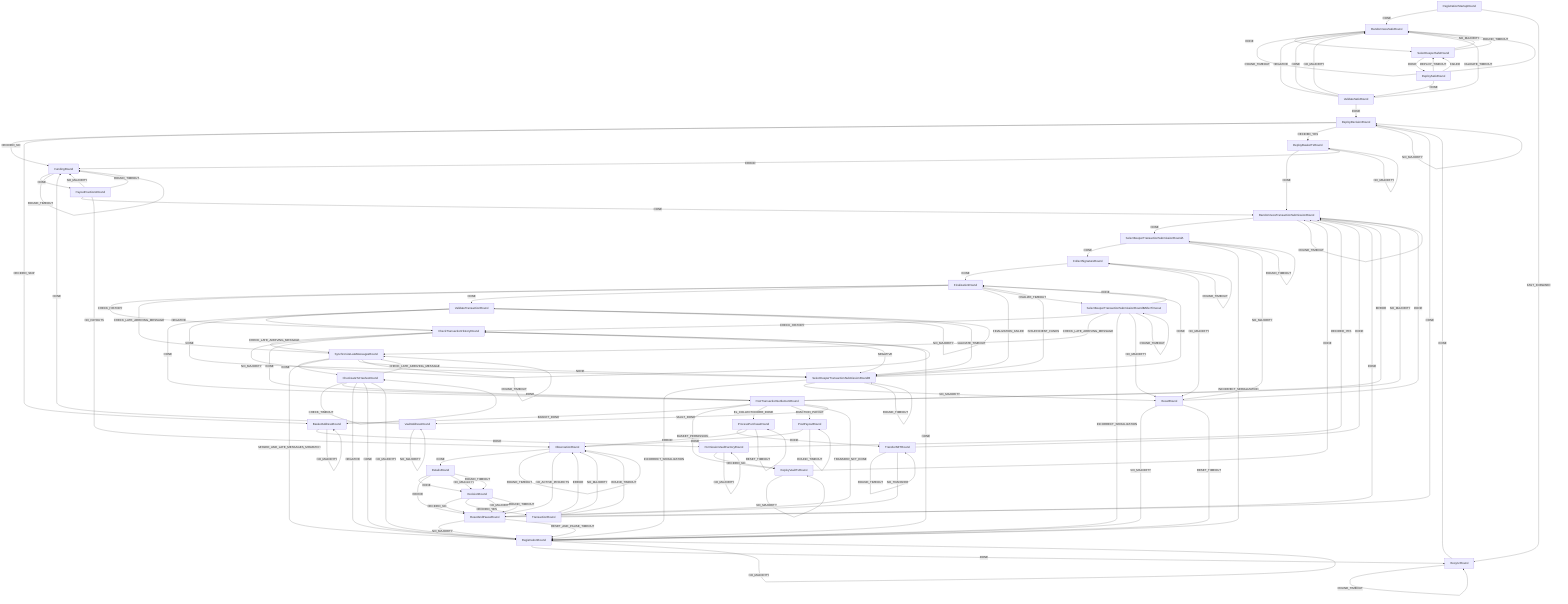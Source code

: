 graph TD
  RegistrationStartupRound
  BasketAddressRound
  CheckLateTxHashesRound
  CheckTransactionHistoryRound
  CollectSignatureRound
  DecisionRound
  DeployBasketTxRound
  DeployDecisionRound
  DeploySafeRound
  DeployVaultTxRound
  DetailsRound
  FinalizationRound
  FundingRound
  ObservationRound
  PayoutFractionsRound
  PermissionVaultFactoryRound
  PostPayoutRound
  PostTransactionSettlementRound
  ProcessPurchaseRound
  RandomnessSafeRound
  RandomnessTransactionSubmissionRound
  RegistrationRound
  RegistrationStartupRound
  ResetAndPauseRound
  ResetRound
  ResyncRound
  SelectKeeperSafeRound
  SelectKeeperTransactionSubmissionRoundA
  SelectKeeperTransactionSubmissionRoundB
  SelectKeeperTransactionSubmissionRoundBAfterTimeout
  SynchronizeLateMessagesRound
  TransactionRound
  TransferNFTRound
  ValidateSafeRound
  ValidateTransactionRound
  VaultAddressRound
  BasketAddressRound -->|DONE| PermissionVaultFactoryRound
  BasketAddressRound -->|ERROR| BasketAddressRound
  BasketAddressRound -->|NO_MAJORITY| BasketAddressRound
  CheckLateTxHashesRound -->|CHECK_LATE_ARRIVING_MESSAGE| SynchronizeLateMessagesRound
  CheckLateTxHashesRound -->|CHECK_TIMEOUT| CheckLateTxHashesRound
  CheckLateTxHashesRound -->|DONE| PostTransactionSettlementRound
  CheckLateTxHashesRound -->|NEGATIVE| RegistrationRound
  CheckLateTxHashesRound -->|NONE| RegistrationRound
  CheckLateTxHashesRound -->|NO_MAJORITY| RegistrationRound
  CheckTransactionHistoryRound -->|CHECK_LATE_ARRIVING_MESSAGE| SynchronizeLateMessagesRound
  CheckTransactionHistoryRound -->|CHECK_TIMEOUT| CheckTransactionHistoryRound
  CheckTransactionHistoryRound -->|DONE| PostTransactionSettlementRound
  CheckTransactionHistoryRound -->|NEGATIVE| SelectKeeperTransactionSubmissionRoundB
  CheckTransactionHistoryRound -->|NONE| RegistrationRound
  CheckTransactionHistoryRound -->|NO_MAJORITY| CheckTransactionHistoryRound
  CollectSignatureRound -->|DONE| FinalizationRound
  CollectSignatureRound -->|NO_MAJORITY| ResetRound
  CollectSignatureRound -->|ROUND_TIMEOUT| CollectSignatureRound
  DecisionRound -->|DECIDED_NO| ResetAndPauseRound
  DecisionRound -->|DECIDED_YES| TransactionRound
  DecisionRound -->|NO_MAJORITY| ResetAndPauseRound
  DecisionRound -->|ROUND_TIMEOUT| ResetAndPauseRound
  DeployBasketTxRound -->|DONE| RandomnessTransactionSubmissionRound
  DeployBasketTxRound -->|ERROR| FundingRound
  DeployBasketTxRound -->|NO_MAJORITY| DeployBasketTxRound
  DeployDecisionRound -->|DECIDED_NO| FundingRound
  DeployDecisionRound -->|DECIDED_SKIP| BasketAddressRound
  DeployDecisionRound -->|DECIDED_YES| DeployBasketTxRound
  DeployDecisionRound -->|NO_MAJORITY| DeployDecisionRound
  DeploySafeRound -->|DEPLOY_TIMEOUT| SelectKeeperSafeRound
  DeploySafeRound -->|DONE| ValidateSafeRound
  DeploySafeRound -->|FAILED| SelectKeeperSafeRound
  DeployVaultTxRound -->|DONE| RandomnessTransactionSubmissionRound
  DeployVaultTxRound -->|ERROR| DeployVaultTxRound
  DeployVaultTxRound -->|NO_MAJORITY| DeployVaultTxRound
  DetailsRound -->|DONE| DecisionRound
  DetailsRound -->|ERROR| ResetAndPauseRound
  DetailsRound -->|NO_MAJORITY| DecisionRound
  DetailsRound -->|ROUND_TIMEOUT| DecisionRound
  FinalizationRound -->|CHECK_HISTORY| CheckTransactionHistoryRound
  FinalizationRound -->|CHECK_LATE_ARRIVING_MESSAGE| SynchronizeLateMessagesRound
  FinalizationRound -->|DONE| ValidateTransactionRound
  FinalizationRound -->|FINALIZATION_FAILED| SelectKeeperTransactionSubmissionRoundB
  FinalizationRound -->|FINALIZE_TIMEOUT| SelectKeeperTransactionSubmissionRoundBAfterTimeout
  FinalizationRound -->|INSUFFICIENT_FUNDS| SelectKeeperTransactionSubmissionRoundB
  FundingRound -->|DONE| PayoutFractionsRound
  FundingRound -->|NO_MAJORITY| FundingRound
  FundingRound -->|ROUND_TIMEOUT| FundingRound
  ObservationRound -->|DONE| DetailsRound
  ObservationRound -->|ERROR| ObservationRound
  ObservationRound -->|NO_ACTIVE_PROJECTS| ResetAndPauseRound
  ObservationRound -->|NO_MAJORITY| ObservationRound
  ObservationRound -->|ROUND_TIMEOUT| ObservationRound
  PayoutFractionsRound -->|DONE| RandomnessTransactionSubmissionRound
  PayoutFractionsRound -->|NO_MAJORITY| FundingRound
  PayoutFractionsRound -->|NO_PAYOUTS| ObservationRound
  PayoutFractionsRound -->|ROUND_TIMEOUT| FundingRound
  PermissionVaultFactoryRound -->|DECIDED_NO| DeployVaultTxRound
  PermissionVaultFactoryRound -->|DECIDED_YES| RandomnessTransactionSubmissionRound
  PermissionVaultFactoryRound -->|ERROR| PermissionVaultFactoryRound
  PermissionVaultFactoryRound -->|NO_MAJORITY| PermissionVaultFactoryRound
  PostPayoutRound -->|DONE| ObservationRound
  PostPayoutRound -->|NO_MAJORITY| PostPayoutRound
  PostPayoutRound -->|ROUND_TIMEOUT| PostPayoutRound
  PostTransactionSettlementRound -->|BASKET_DONE| BasketAddressRound
  PostTransactionSettlementRound -->|BASKET_PERMISSION| DeployVaultTxRound
  PostTransactionSettlementRound -->|EL_COLLECTOOORR_DONE| ProcessPurchaseRound
  PostTransactionSettlementRound -->|ERROR| RandomnessTransactionSubmissionRound
  PostTransactionSettlementRound -->|FRACTION_PAYOUT| PostPayoutRound
  PostTransactionSettlementRound -->|NO_MAJORITY| RandomnessTransactionSubmissionRound
  PostTransactionSettlementRound -->|TRANSFER_NFT_DONE| ResetAndPauseRound
  PostTransactionSettlementRound -->|VAULT_DONE| VaultAddressRound
  ProcessPurchaseRound -->|DONE| TransferNFTRound
  ProcessPurchaseRound -->|ERROR| ObservationRound
  ProcessPurchaseRound -->|NO_MAJORITY| ProcessPurchaseRound
  ProcessPurchaseRound -->|RESET_TIMEOUT| ProcessPurchaseRound
  RandomnessSafeRound -->|DONE| SelectKeeperSafeRound
  RandomnessSafeRound -->|NO_MAJORITY| RandomnessSafeRound
  RandomnessSafeRound -->|ROUND_TIMEOUT| RandomnessSafeRound
  RandomnessTransactionSubmissionRound -->|DONE| SelectKeeperTransactionSubmissionRoundA
  RandomnessTransactionSubmissionRound -->|NO_MAJORITY| RandomnessTransactionSubmissionRound
  RandomnessTransactionSubmissionRound -->|ROUND_TIMEOUT| RandomnessTransactionSubmissionRound
  RegistrationRound -->|DONE| ResyncRound
  RegistrationRound -->|NO_MAJORITY| RegistrationRound
  RegistrationStartupRound -->|DONE| RandomnessSafeRound
  RegistrationStartupRound -->|FAST_FORWARD| ResyncRound
  ResetAndPauseRound -->|DONE| DeployDecisionRound
  ResetAndPauseRound -->|NO_MAJORITY| RegistrationRound
  ResetAndPauseRound -->|RESET_AND_PAUSE_TIMEOUT| RegistrationRound
  ResetRound -->|DONE| RandomnessTransactionSubmissionRound
  ResetRound -->|NO_MAJORITY| RegistrationRound
  ResetRound -->|RESET_TIMEOUT| RegistrationRound
  ResyncRound -->|DONE| DeployDecisionRound
  ResyncRound -->|ERROR| ResyncRound
  ResyncRound -->|NO_MAJORITY| ResyncRound
  ResyncRound -->|ROUND_TIMEOUT| ResyncRound
  SelectKeeperSafeRound -->|DONE| DeploySafeRound
  SelectKeeperSafeRound -->|NO_MAJORITY| RandomnessSafeRound
  SelectKeeperSafeRound -->|ROUND_TIMEOUT| RandomnessSafeRound
  SelectKeeperTransactionSubmissionRoundA -->|DONE| CollectSignatureRound
  SelectKeeperTransactionSubmissionRoundA -->|INCORRECT_SERIALIZATION| RegistrationRound
  SelectKeeperTransactionSubmissionRoundA -->|NO_MAJORITY| ResetRound
  SelectKeeperTransactionSubmissionRoundA -->|ROUND_TIMEOUT| SelectKeeperTransactionSubmissionRoundA
  SelectKeeperTransactionSubmissionRoundB -->|DONE| FinalizationRound
  SelectKeeperTransactionSubmissionRoundB -->|INCORRECT_SERIALIZATION| RegistrationRound
  SelectKeeperTransactionSubmissionRoundB -->|NO_MAJORITY| ResetRound
  SelectKeeperTransactionSubmissionRoundB -->|ROUND_TIMEOUT| SelectKeeperTransactionSubmissionRoundB
  SelectKeeperTransactionSubmissionRoundBAfterTimeout -->|CHECK_HISTORY| CheckTransactionHistoryRound
  SelectKeeperTransactionSubmissionRoundBAfterTimeout -->|CHECK_LATE_ARRIVING_MESSAGE| SynchronizeLateMessagesRound
  SelectKeeperTransactionSubmissionRoundBAfterTimeout -->|DONE| FinalizationRound
  SelectKeeperTransactionSubmissionRoundBAfterTimeout -->|INCORRECT_SERIALIZATION| RegistrationRound
  SelectKeeperTransactionSubmissionRoundBAfterTimeout -->|NO_MAJORITY| ResetRound
  SelectKeeperTransactionSubmissionRoundBAfterTimeout -->|ROUND_TIMEOUT| SelectKeeperTransactionSubmissionRoundBAfterTimeout
  SynchronizeLateMessagesRound -->|DONE| CheckLateTxHashesRound
  SynchronizeLateMessagesRound -->|MISSED_AND_LATE_MESSAGES_MISMATCH| RegistrationRound
  SynchronizeLateMessagesRound -->|NONE| SelectKeeperTransactionSubmissionRoundB
  SynchronizeLateMessagesRound -->|NO_MAJORITY| SynchronizeLateMessagesRound
  SynchronizeLateMessagesRound -->|ROUND_TIMEOUT| SynchronizeLateMessagesRound
  TransactionRound -->|DONE| RandomnessTransactionSubmissionRound
  TransactionRound -->|ERROR| ObservationRound
  TransactionRound -->|NO_MAJORITY| ObservationRound
  TransactionRound -->|ROUND_TIMEOUT| ObservationRound
  TransferNFTRound -->|DONE| RandomnessTransactionSubmissionRound
  TransferNFTRound -->|NO_MAJORITY| TransferNFTRound
  TransferNFTRound -->|NO_TRANSFER| ResetAndPauseRound
  TransferNFTRound -->|ROUND_TIMEOUT| TransferNFTRound
  ValidateSafeRound -->|DONE| DeployDecisionRound
  ValidateSafeRound -->|NEGATIVE| RandomnessSafeRound
  ValidateSafeRound -->|NONE| RandomnessSafeRound
  ValidateSafeRound -->|NO_MAJORITY| RandomnessSafeRound
  ValidateSafeRound -->|VALIDATE_TIMEOUT| RandomnessSafeRound
  ValidateTransactionRound -->|DONE| PostTransactionSettlementRound
  ValidateTransactionRound -->|NEGATIVE| CheckTransactionHistoryRound
  ValidateTransactionRound -->|NONE| SelectKeeperTransactionSubmissionRoundB
  ValidateTransactionRound -->|NO_MAJORITY| ValidateTransactionRound
  ValidateTransactionRound -->|VALIDATE_TIMEOUT| SelectKeeperTransactionSubmissionRoundB
  VaultAddressRound -->|DONE| FundingRound
  VaultAddressRound -->|ERROR| VaultAddressRound
  VaultAddressRound -->|NO_MAJORITY| VaultAddressRound